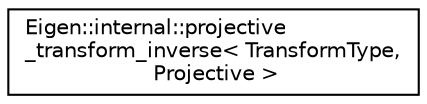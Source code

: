 digraph "Graphical Class Hierarchy"
{
  edge [fontname="Helvetica",fontsize="10",labelfontname="Helvetica",labelfontsize="10"];
  node [fontname="Helvetica",fontsize="10",shape=record];
  rankdir="LR";
  Node1 [label="Eigen::internal::projective\l_transform_inverse\< TransformType,\l Projective \>",height=0.2,width=0.4,color="black", fillcolor="white", style="filled",URL="$struct_eigen_1_1internal_1_1projective__transform__inverse_3_01_transform_type_00_01_projective_01_4.html"];
}
